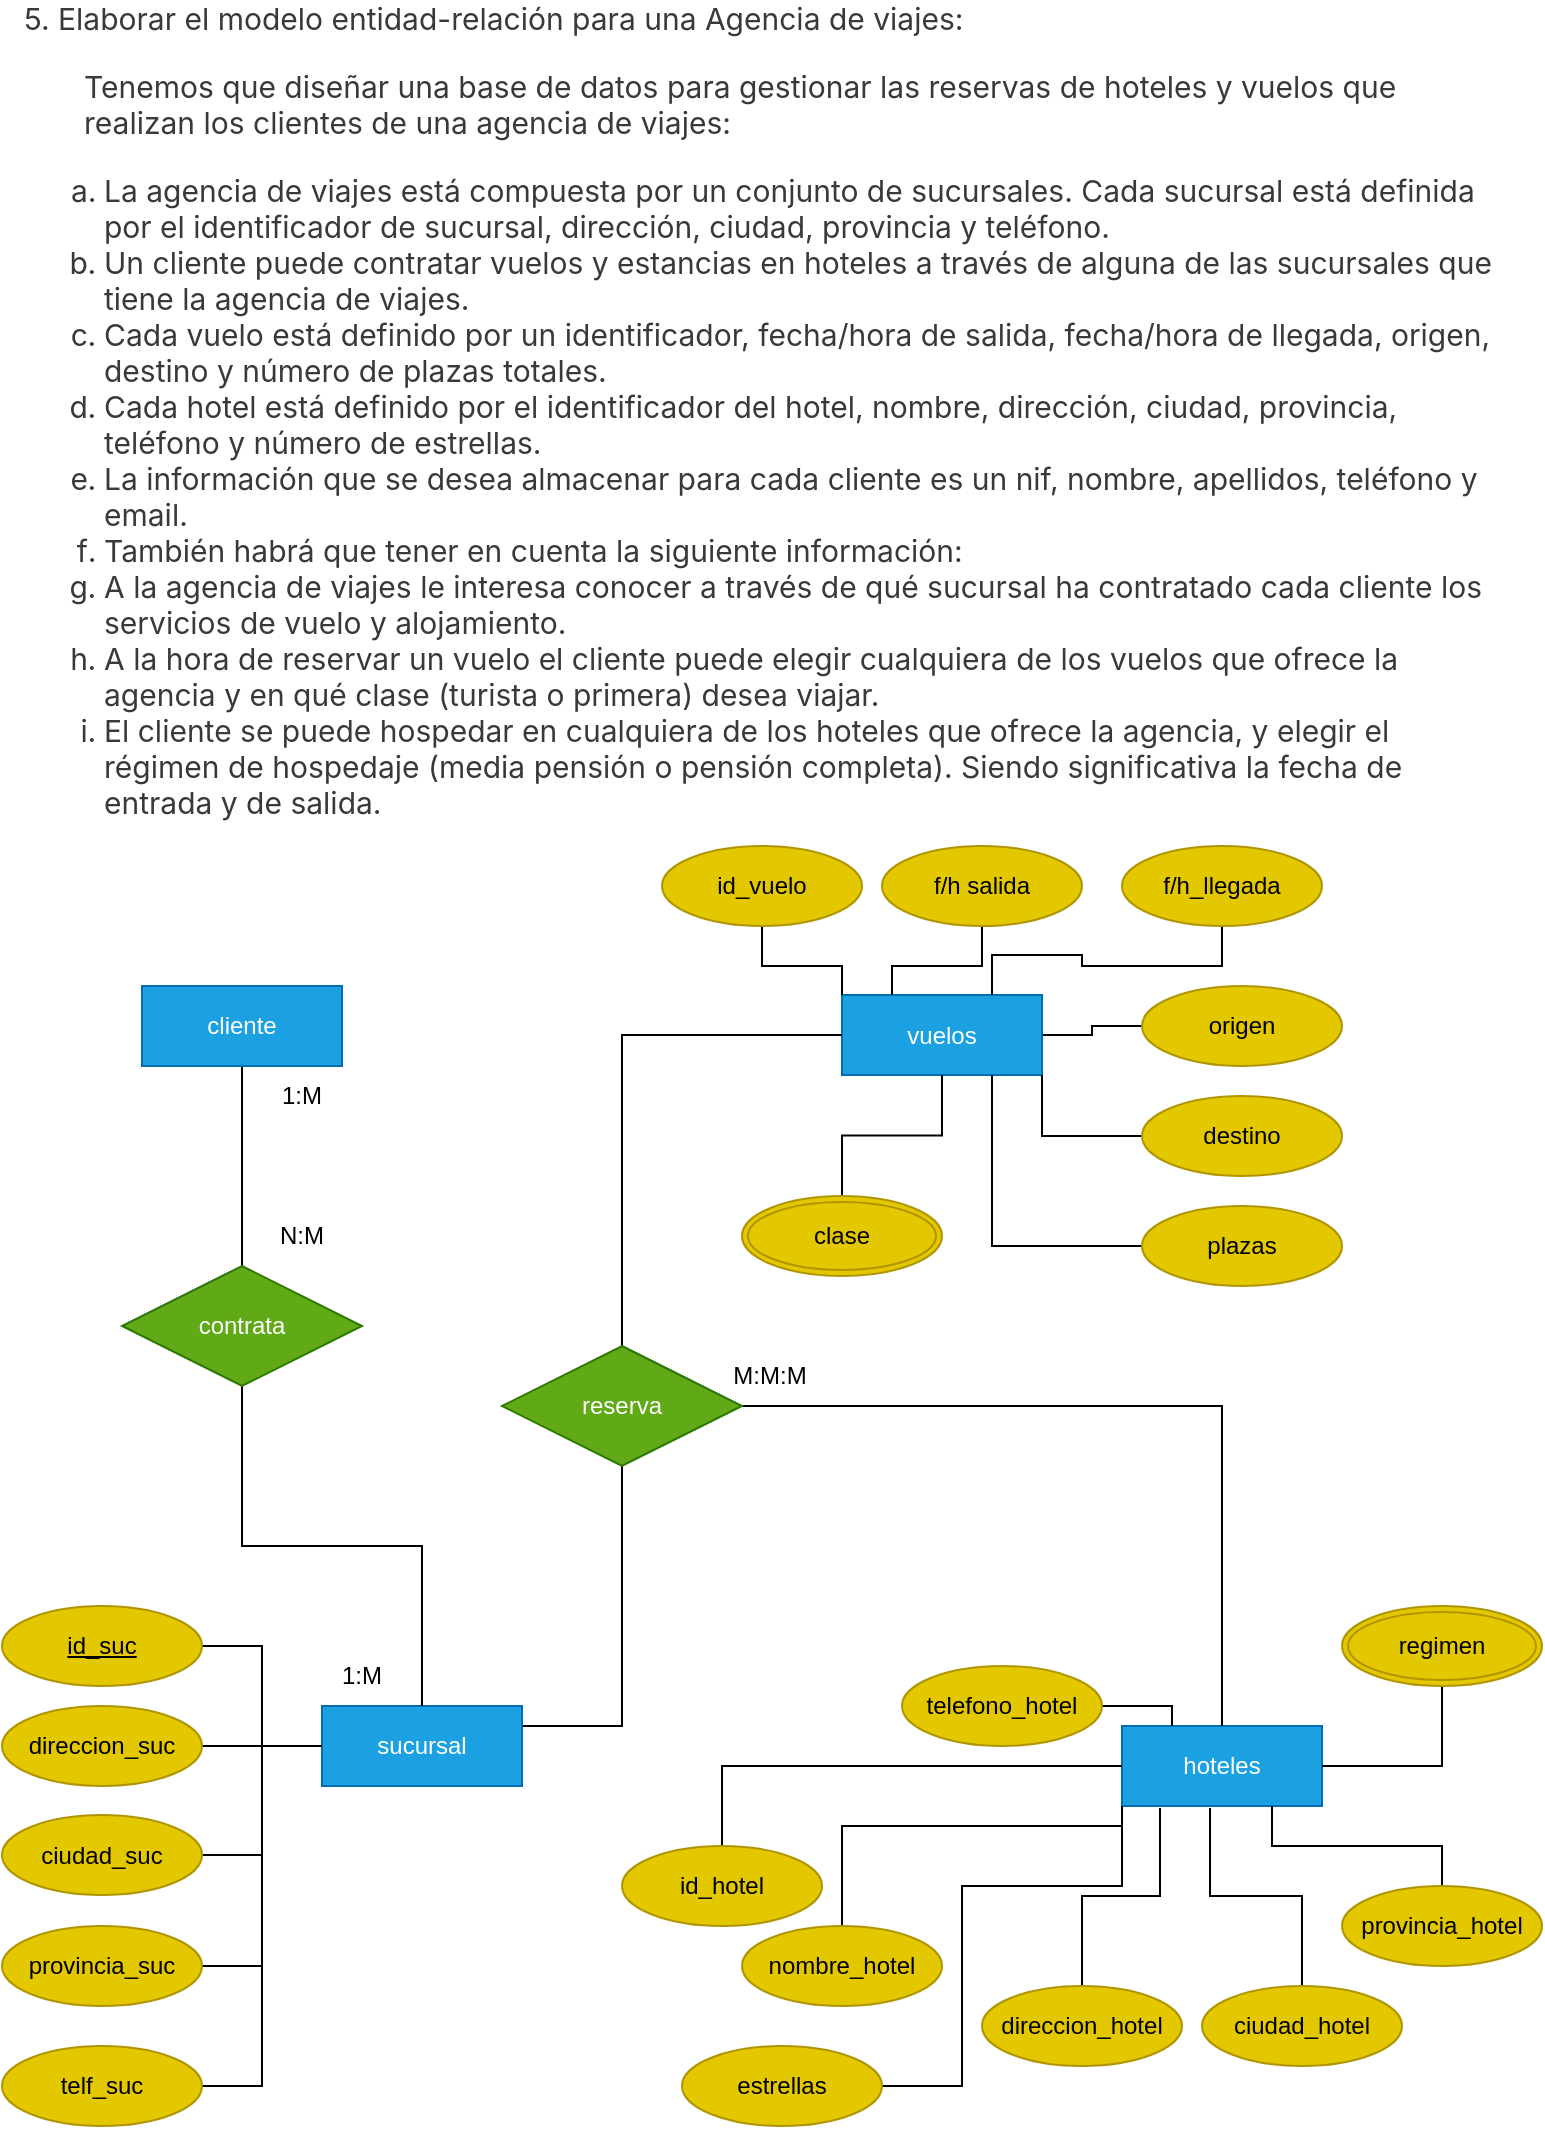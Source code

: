 <mxfile version="19.0.3" type="device"><diagram id="Tl6VG7vWwc2pcAbSCfb3" name="Página-1"><mxGraphModel dx="1422" dy="905" grid="1" gridSize="10" guides="1" tooltips="1" connect="1" arrows="1" fold="1" page="1" pageScale="1" pageWidth="827" pageHeight="1169" math="0" shadow="0"><root><mxCell id="0"/><mxCell id="1" parent="0"/><mxCell id="cq32jFVJ6eBw6IOvbczB-1" value="&lt;p style=&quot;box-sizing: border-box; margin-top: 0px; margin-bottom: 1rem; color: rgb(55, 58, 60); font-family: -apple-system, BlinkMacSystemFont, &amp;quot;Segoe UI&amp;quot;, Roboto, &amp;quot;Helvetica Neue&amp;quot;, Arial, sans-serif, &amp;quot;Apple Color Emoji&amp;quot;, &amp;quot;Segoe UI Emoji&amp;quot;, &amp;quot;Segoe UI Symbol&amp;quot;; font-size: 15px; text-align: left; background-color: rgb(255, 255, 255);&quot;&gt;5. Elaborar el modelo entidad-relación para una Agencia de viajes:&lt;/p&gt;&lt;div style=&quot;box-sizing: border-box; color: rgb(55, 58, 60); font-family: -apple-system, BlinkMacSystemFont, &amp;quot;Segoe UI&amp;quot;, Roboto, &amp;quot;Helvetica Neue&amp;quot;, Arial, sans-serif, &amp;quot;Apple Color Emoji&amp;quot;, &amp;quot;Segoe UI Emoji&amp;quot;, &amp;quot;Segoe UI Symbol&amp;quot;; font-size: 15px; text-align: left; background-color: rgb(255, 255, 255); margin-left: 30px;&quot; class=&quot;editor-indent&quot;&gt;&lt;p style=&quot;box-sizing: border-box; margin-top: 0px; margin-bottom: 1rem;&quot;&gt;Tenemos que diseñar una base de datos para gestionar las reservas de hoteles y vuelos que realizan los clientes de una agencia de viajes:&lt;/p&gt;&lt;/div&gt;&lt;p style=&quot;box-sizing: border-box; margin-top: 0px; margin-bottom: 1rem; color: rgb(55, 58, 60); font-family: -apple-system, BlinkMacSystemFont, &amp;quot;Segoe UI&amp;quot;, Roboto, &amp;quot;Helvetica Neue&amp;quot;, Arial, sans-serif, &amp;quot;Apple Color Emoji&amp;quot;, &amp;quot;Segoe UI Emoji&amp;quot;, &amp;quot;Segoe UI Symbol&amp;quot;; font-size: 15px; text-align: left; background-color: rgb(255, 255, 255);&quot;&gt;&lt;/p&gt;&lt;ol style=&quot;box-sizing: border-box; margin-top: 0px; margin-bottom: 1rem; color: rgb(55, 58, 60); font-family: -apple-system, BlinkMacSystemFont, &amp;quot;Segoe UI&amp;quot;, Roboto, &amp;quot;Helvetica Neue&amp;quot;, Arial, sans-serif, &amp;quot;Apple Color Emoji&amp;quot;, &amp;quot;Segoe UI Emoji&amp;quot;, &amp;quot;Segoe UI Symbol&amp;quot;; font-size: 15px; text-align: left; background-color: rgb(255, 255, 255); list-style-type: lower-alpha;&quot;&gt;&lt;li style=&quot;box-sizing: border-box;&quot;&gt;La agencia de viajes está compuesta por un conjunto de sucursales. Cada sucursal está definida por el identificador de sucursal, dirección, ciudad, provincia y teléfono.&lt;/li&gt;&lt;li style=&quot;box-sizing: border-box;&quot;&gt;Un cliente puede contratar vuelos y estancias en hoteles a través de alguna de las sucursales que tiene la agencia de viajes.&lt;/li&gt;&lt;li style=&quot;box-sizing: border-box;&quot;&gt;Cada vuelo está definido por un identificador, fecha/hora de salida, fecha/hora de llegada, origen, destino y número de plazas totales.&lt;/li&gt;&lt;li style=&quot;box-sizing: border-box;&quot;&gt;Cada hotel está definido por el identificador del hotel, nombre, dirección, ciudad, provincia, teléfono y número de estrellas.&lt;/li&gt;&lt;li style=&quot;box-sizing: border-box;&quot;&gt;La información que se desea almacenar para cada cliente es un nif, nombre, apellidos, teléfono y email.&lt;/li&gt;&lt;li style=&quot;box-sizing: border-box;&quot;&gt;También habrá que tener en cuenta la siguiente información:&lt;/li&gt;&lt;li style=&quot;box-sizing: border-box;&quot;&gt;A la agencia de viajes le interesa conocer a través de qué sucursal ha contratado cada cliente los servicios de vuelo y alojamiento.&lt;/li&gt;&lt;li style=&quot;box-sizing: border-box;&quot;&gt;A la hora de reservar un vuelo el cliente puede elegir cualquiera de los vuelos que ofrece la agencia y en qué clase (turista o primera) desea viajar.&lt;/li&gt;&lt;li style=&quot;box-sizing: border-box;&quot;&gt;El cliente se puede hospedar en cualquiera de los hoteles que ofrece la agencia, y elegir el régimen de hospedaje (media pensión o pensión completa). Siendo significativa la fecha de entrada y de salida.&lt;/li&gt;&lt;/ol&gt;" style="text;html=1;strokeColor=none;fillColor=none;align=center;verticalAlign=middle;whiteSpace=wrap;rounded=0;" parent="1" vertex="1"><mxGeometry x="40" y="40" width="740" height="400" as="geometry"/></mxCell><mxCell id="cq32jFVJ6eBw6IOvbczB-61" style="edgeStyle=orthogonalEdgeStyle;rounded=0;orthogonalLoop=1;jettySize=auto;html=1;exitX=1;exitY=0.25;exitDx=0;exitDy=0;entryX=0.5;entryY=1;entryDx=0;entryDy=0;endArrow=none;endFill=0;" parent="1" source="cq32jFVJ6eBw6IOvbczB-2" target="cq32jFVJ6eBw6IOvbczB-18" edge="1"><mxGeometry relative="1" as="geometry"/></mxCell><mxCell id="cq32jFVJ6eBw6IOvbczB-2" value="sucursal" style="whiteSpace=wrap;html=1;align=center;fillColor=#1ba1e2;fontColor=#ffffff;strokeColor=#006EAF;" parent="1" vertex="1"><mxGeometry x="190" y="880" width="100" height="40" as="geometry"/></mxCell><mxCell id="cq32jFVJ6eBw6IOvbczB-38" style="edgeStyle=orthogonalEdgeStyle;rounded=0;orthogonalLoop=1;jettySize=auto;html=1;exitX=1;exitY=0.5;exitDx=0;exitDy=0;entryX=0;entryY=0.5;entryDx=0;entryDy=0;endArrow=none;endFill=0;" parent="1" source="cq32jFVJ6eBw6IOvbczB-3" target="cq32jFVJ6eBw6IOvbczB-31" edge="1"><mxGeometry relative="1" as="geometry"/></mxCell><mxCell id="cq32jFVJ6eBw6IOvbczB-3" value="vuelos" style="whiteSpace=wrap;html=1;align=center;fillColor=#1ba1e2;fontColor=#ffffff;strokeColor=#006EAF;" parent="1" vertex="1"><mxGeometry x="450" y="524.5" width="100" height="40" as="geometry"/></mxCell><mxCell id="cq32jFVJ6eBw6IOvbczB-11" value="hoteles" style="whiteSpace=wrap;html=1;align=center;fillColor=#1ba1e2;fontColor=#ffffff;strokeColor=#006EAF;" parent="1" vertex="1"><mxGeometry x="590" y="890" width="100" height="40" as="geometry"/></mxCell><mxCell id="cq32jFVJ6eBw6IOvbczB-21" style="edgeStyle=orthogonalEdgeStyle;rounded=0;orthogonalLoop=1;jettySize=auto;html=1;exitX=1;exitY=0.5;exitDx=0;exitDy=0;entryX=0;entryY=0.5;entryDx=0;entryDy=0;endArrow=none;endFill=0;" parent="1" source="cq32jFVJ6eBw6IOvbczB-12" target="cq32jFVJ6eBw6IOvbczB-2" edge="1"><mxGeometry relative="1" as="geometry"/></mxCell><mxCell id="cq32jFVJ6eBw6IOvbczB-12" value="direccion_suc" style="ellipse;whiteSpace=wrap;html=1;align=center;fillColor=#e3c800;fontColor=#000000;strokeColor=#B09500;" parent="1" vertex="1"><mxGeometry x="30" y="880" width="100" height="40" as="geometry"/></mxCell><mxCell id="cq32jFVJ6eBw6IOvbczB-20" style="edgeStyle=orthogonalEdgeStyle;rounded=0;orthogonalLoop=1;jettySize=auto;html=1;exitX=1;exitY=0.5;exitDx=0;exitDy=0;entryX=0;entryY=0.5;entryDx=0;entryDy=0;endArrow=none;endFill=0;" parent="1" source="cq32jFVJ6eBw6IOvbczB-14" target="cq32jFVJ6eBw6IOvbczB-2" edge="1"><mxGeometry relative="1" as="geometry"/></mxCell><mxCell id="cq32jFVJ6eBw6IOvbczB-14" value="id_suc" style="ellipse;whiteSpace=wrap;html=1;align=center;fontStyle=4;fillColor=#e3c800;fontColor=#000000;strokeColor=#B09500;" parent="1" vertex="1"><mxGeometry x="30" y="830" width="100" height="40" as="geometry"/></mxCell><mxCell id="cq32jFVJ6eBw6IOvbczB-22" style="edgeStyle=orthogonalEdgeStyle;rounded=0;orthogonalLoop=1;jettySize=auto;html=1;exitX=1;exitY=0.5;exitDx=0;exitDy=0;entryX=0;entryY=0.5;entryDx=0;entryDy=0;endArrow=none;endFill=0;" parent="1" source="cq32jFVJ6eBw6IOvbczB-15" target="cq32jFVJ6eBw6IOvbczB-2" edge="1"><mxGeometry relative="1" as="geometry"/></mxCell><mxCell id="cq32jFVJ6eBw6IOvbczB-15" value="ciudad_suc" style="ellipse;whiteSpace=wrap;html=1;align=center;fillColor=#e3c800;fontColor=#000000;strokeColor=#B09500;" parent="1" vertex="1"><mxGeometry x="30" y="934.5" width="100" height="40" as="geometry"/></mxCell><mxCell id="cq32jFVJ6eBw6IOvbczB-23" style="edgeStyle=orthogonalEdgeStyle;rounded=0;orthogonalLoop=1;jettySize=auto;html=1;exitX=1;exitY=0.5;exitDx=0;exitDy=0;entryX=0;entryY=0.5;entryDx=0;entryDy=0;endArrow=none;endFill=0;" parent="1" source="cq32jFVJ6eBw6IOvbczB-16" target="cq32jFVJ6eBw6IOvbczB-2" edge="1"><mxGeometry relative="1" as="geometry"/></mxCell><mxCell id="cq32jFVJ6eBw6IOvbczB-16" value="provincia_suc" style="ellipse;whiteSpace=wrap;html=1;align=center;fillColor=#e3c800;fontColor=#000000;strokeColor=#B09500;" parent="1" vertex="1"><mxGeometry x="30" y="990" width="100" height="40" as="geometry"/></mxCell><mxCell id="cq32jFVJ6eBw6IOvbczB-24" style="edgeStyle=orthogonalEdgeStyle;rounded=0;orthogonalLoop=1;jettySize=auto;html=1;exitX=1;exitY=0.5;exitDx=0;exitDy=0;entryX=0;entryY=0.5;entryDx=0;entryDy=0;endArrow=none;endFill=0;" parent="1" source="cq32jFVJ6eBw6IOvbczB-17" target="cq32jFVJ6eBw6IOvbczB-2" edge="1"><mxGeometry relative="1" as="geometry"/></mxCell><mxCell id="cq32jFVJ6eBw6IOvbczB-17" value="telf_suc" style="ellipse;whiteSpace=wrap;html=1;align=center;fillColor=#e3c800;fontColor=#000000;strokeColor=#B09500;" parent="1" vertex="1"><mxGeometry x="30" y="1050" width="100" height="40" as="geometry"/></mxCell><mxCell id="cq32jFVJ6eBw6IOvbczB-62" style="edgeStyle=orthogonalEdgeStyle;rounded=0;orthogonalLoop=1;jettySize=auto;html=1;exitX=0.5;exitY=0;exitDx=0;exitDy=0;entryX=0;entryY=0.5;entryDx=0;entryDy=0;endArrow=none;endFill=0;" parent="1" source="cq32jFVJ6eBw6IOvbczB-18" target="cq32jFVJ6eBw6IOvbczB-3" edge="1"><mxGeometry relative="1" as="geometry"/></mxCell><mxCell id="cq32jFVJ6eBw6IOvbczB-63" style="edgeStyle=orthogonalEdgeStyle;rounded=0;orthogonalLoop=1;jettySize=auto;html=1;exitX=1;exitY=0.5;exitDx=0;exitDy=0;endArrow=none;endFill=0;entryX=0.5;entryY=0;entryDx=0;entryDy=0;" parent="1" source="cq32jFVJ6eBw6IOvbczB-18" target="cq32jFVJ6eBw6IOvbczB-11" edge="1"><mxGeometry relative="1" as="geometry"><mxPoint x="680" y="860" as="targetPoint"/></mxGeometry></mxCell><mxCell id="cq32jFVJ6eBw6IOvbczB-18" value="reserva" style="shape=rhombus;perimeter=rhombusPerimeter;whiteSpace=wrap;html=1;align=center;fillColor=#60a917;fontColor=#ffffff;strokeColor=#2D7600;" parent="1" vertex="1"><mxGeometry x="280" y="700" width="120" height="60" as="geometry"/></mxCell><mxCell id="cq32jFVJ6eBw6IOvbczB-41" style="edgeStyle=orthogonalEdgeStyle;rounded=0;orthogonalLoop=1;jettySize=auto;html=1;exitX=0;exitY=0.5;exitDx=0;exitDy=0;entryX=0.75;entryY=1;entryDx=0;entryDy=0;endArrow=none;endFill=0;" parent="1" source="cq32jFVJ6eBw6IOvbczB-29" target="cq32jFVJ6eBw6IOvbczB-3" edge="1"><mxGeometry relative="1" as="geometry"/></mxCell><mxCell id="cq32jFVJ6eBw6IOvbczB-29" value="plazas" style="ellipse;whiteSpace=wrap;html=1;align=center;fillColor=#e3c800;fontColor=#000000;strokeColor=#B09500;" parent="1" vertex="1"><mxGeometry x="600" y="630" width="100" height="40" as="geometry"/></mxCell><mxCell id="cq32jFVJ6eBw6IOvbczB-40" style="edgeStyle=orthogonalEdgeStyle;rounded=0;orthogonalLoop=1;jettySize=auto;html=1;exitX=0;exitY=0.5;exitDx=0;exitDy=0;entryX=1;entryY=1;entryDx=0;entryDy=0;endArrow=none;endFill=0;" parent="1" source="cq32jFVJ6eBw6IOvbczB-30" target="cq32jFVJ6eBw6IOvbczB-3" edge="1"><mxGeometry relative="1" as="geometry"/></mxCell><mxCell id="cq32jFVJ6eBw6IOvbczB-30" value="destino" style="ellipse;whiteSpace=wrap;html=1;align=center;fillColor=#e3c800;fontColor=#000000;strokeColor=#B09500;" parent="1" vertex="1"><mxGeometry x="600" y="575" width="100" height="40" as="geometry"/></mxCell><mxCell id="cq32jFVJ6eBw6IOvbczB-31" value="origen" style="ellipse;whiteSpace=wrap;html=1;align=center;fillColor=#e3c800;fontColor=#000000;strokeColor=#B09500;" parent="1" vertex="1"><mxGeometry x="600" y="520" width="100" height="40" as="geometry"/></mxCell><mxCell id="cq32jFVJ6eBw6IOvbczB-37" style="edgeStyle=orthogonalEdgeStyle;rounded=0;orthogonalLoop=1;jettySize=auto;html=1;exitX=0.5;exitY=1;exitDx=0;exitDy=0;entryX=0.75;entryY=0;entryDx=0;entryDy=0;endArrow=none;endFill=0;" parent="1" source="cq32jFVJ6eBw6IOvbczB-32" target="cq32jFVJ6eBw6IOvbczB-3" edge="1"><mxGeometry relative="1" as="geometry"/></mxCell><mxCell id="cq32jFVJ6eBw6IOvbczB-32" value="f/h_llegada" style="ellipse;whiteSpace=wrap;html=1;align=center;fillColor=#e3c800;fontColor=#000000;strokeColor=#B09500;" parent="1" vertex="1"><mxGeometry x="590" y="450" width="100" height="40" as="geometry"/></mxCell><mxCell id="cq32jFVJ6eBw6IOvbczB-36" style="edgeStyle=orthogonalEdgeStyle;rounded=0;orthogonalLoop=1;jettySize=auto;html=1;exitX=0.5;exitY=1;exitDx=0;exitDy=0;entryX=0.25;entryY=0;entryDx=0;entryDy=0;endArrow=none;endFill=0;" parent="1" source="cq32jFVJ6eBw6IOvbczB-33" target="cq32jFVJ6eBw6IOvbczB-3" edge="1"><mxGeometry relative="1" as="geometry"/></mxCell><mxCell id="cq32jFVJ6eBw6IOvbczB-33" value="f/h salida" style="ellipse;whiteSpace=wrap;html=1;align=center;fillColor=#e3c800;fontColor=#000000;strokeColor=#B09500;" parent="1" vertex="1"><mxGeometry x="470" y="450" width="100" height="40" as="geometry"/></mxCell><mxCell id="cq32jFVJ6eBw6IOvbczB-35" style="edgeStyle=orthogonalEdgeStyle;rounded=0;orthogonalLoop=1;jettySize=auto;html=1;exitX=0.5;exitY=1;exitDx=0;exitDy=0;entryX=0;entryY=0;entryDx=0;entryDy=0;endArrow=none;endFill=0;" parent="1" source="cq32jFVJ6eBw6IOvbczB-34" target="cq32jFVJ6eBw6IOvbczB-3" edge="1"><mxGeometry relative="1" as="geometry"/></mxCell><mxCell id="cq32jFVJ6eBw6IOvbczB-34" value="id_vuelo" style="ellipse;whiteSpace=wrap;html=1;align=center;fillColor=#e3c800;fontColor=#000000;strokeColor=#B09500;" parent="1" vertex="1"><mxGeometry x="360" y="450" width="100" height="40" as="geometry"/></mxCell><mxCell id="cq32jFVJ6eBw6IOvbczB-56" style="edgeStyle=orthogonalEdgeStyle;rounded=0;orthogonalLoop=1;jettySize=auto;html=1;exitX=1;exitY=0.5;exitDx=0;exitDy=0;entryX=0;entryY=1;entryDx=0;entryDy=0;endArrow=none;endFill=0;" parent="1" source="cq32jFVJ6eBw6IOvbczB-42" target="cq32jFVJ6eBw6IOvbczB-11" edge="1"><mxGeometry relative="1" as="geometry"><Array as="points"><mxPoint x="510" y="1070"/><mxPoint x="510" y="970"/><mxPoint x="590" y="970"/></Array></mxGeometry></mxCell><mxCell id="cq32jFVJ6eBw6IOvbczB-42" value="estrellas" style="ellipse;whiteSpace=wrap;html=1;align=center;fillColor=#e3c800;fontColor=#000000;strokeColor=#B09500;" parent="1" vertex="1"><mxGeometry x="370" y="1050" width="100" height="40" as="geometry"/></mxCell><mxCell id="cq32jFVJ6eBw6IOvbczB-55" style="edgeStyle=orthogonalEdgeStyle;rounded=0;orthogonalLoop=1;jettySize=auto;html=1;exitX=1;exitY=0.5;exitDx=0;exitDy=0;entryX=0.25;entryY=0;entryDx=0;entryDy=0;endArrow=none;endFill=0;" parent="1" source="cq32jFVJ6eBw6IOvbczB-43" target="cq32jFVJ6eBw6IOvbczB-11" edge="1"><mxGeometry relative="1" as="geometry"/></mxCell><mxCell id="cq32jFVJ6eBw6IOvbczB-43" value="telefono_hotel" style="ellipse;whiteSpace=wrap;html=1;align=center;fillColor=#e3c800;fontColor=#000000;strokeColor=#B09500;" parent="1" vertex="1"><mxGeometry x="480" y="860" width="100" height="40" as="geometry"/></mxCell><mxCell id="cq32jFVJ6eBw6IOvbczB-54" style="edgeStyle=orthogonalEdgeStyle;rounded=0;orthogonalLoop=1;jettySize=auto;html=1;exitX=0.5;exitY=0;exitDx=0;exitDy=0;entryX=0.75;entryY=1;entryDx=0;entryDy=0;endArrow=none;endFill=0;" parent="1" source="cq32jFVJ6eBw6IOvbczB-44" target="cq32jFVJ6eBw6IOvbczB-11" edge="1"><mxGeometry relative="1" as="geometry"/></mxCell><mxCell id="cq32jFVJ6eBw6IOvbczB-44" value="provincia_hotel" style="ellipse;whiteSpace=wrap;html=1;align=center;fillColor=#e3c800;fontColor=#000000;strokeColor=#B09500;" parent="1" vertex="1"><mxGeometry x="700" y="970" width="100" height="40" as="geometry"/></mxCell><mxCell id="cq32jFVJ6eBw6IOvbczB-52" style="edgeStyle=orthogonalEdgeStyle;rounded=0;orthogonalLoop=1;jettySize=auto;html=1;exitX=0.5;exitY=0;exitDx=0;exitDy=0;entryX=0.44;entryY=1.025;entryDx=0;entryDy=0;entryPerimeter=0;endArrow=none;endFill=0;" parent="1" source="cq32jFVJ6eBw6IOvbczB-45" target="cq32jFVJ6eBw6IOvbczB-11" edge="1"><mxGeometry relative="1" as="geometry"/></mxCell><mxCell id="cq32jFVJ6eBw6IOvbczB-45" value="ciudad_hotel" style="ellipse;whiteSpace=wrap;html=1;align=center;fillColor=#e3c800;fontColor=#000000;strokeColor=#B09500;" parent="1" vertex="1"><mxGeometry x="630" y="1020" width="100" height="40" as="geometry"/></mxCell><mxCell id="cq32jFVJ6eBw6IOvbczB-51" style="edgeStyle=orthogonalEdgeStyle;rounded=0;orthogonalLoop=1;jettySize=auto;html=1;exitX=0.5;exitY=0;exitDx=0;exitDy=0;entryX=0.19;entryY=1.025;entryDx=0;entryDy=0;entryPerimeter=0;endArrow=none;endFill=0;" parent="1" source="cq32jFVJ6eBw6IOvbczB-46" target="cq32jFVJ6eBw6IOvbczB-11" edge="1"><mxGeometry relative="1" as="geometry"/></mxCell><mxCell id="cq32jFVJ6eBw6IOvbczB-46" value="direccion_hotel" style="ellipse;whiteSpace=wrap;html=1;align=center;fillColor=#e3c800;fontColor=#000000;strokeColor=#B09500;" parent="1" vertex="1"><mxGeometry x="520" y="1020" width="100" height="40" as="geometry"/></mxCell><mxCell id="cq32jFVJ6eBw6IOvbczB-50" style="edgeStyle=orthogonalEdgeStyle;rounded=0;orthogonalLoop=1;jettySize=auto;html=1;exitX=0.5;exitY=0;exitDx=0;exitDy=0;entryX=0;entryY=1;entryDx=0;entryDy=0;endArrow=none;endFill=0;" parent="1" source="cq32jFVJ6eBw6IOvbczB-47" target="cq32jFVJ6eBw6IOvbczB-11" edge="1"><mxGeometry relative="1" as="geometry"><Array as="points"><mxPoint x="450" y="940"/><mxPoint x="590" y="940"/></Array></mxGeometry></mxCell><mxCell id="cq32jFVJ6eBw6IOvbczB-47" value="nombre_hotel" style="ellipse;whiteSpace=wrap;html=1;align=center;fillColor=#e3c800;fontColor=#000000;strokeColor=#B09500;" parent="1" vertex="1"><mxGeometry x="400" y="990" width="100" height="40" as="geometry"/></mxCell><mxCell id="cq32jFVJ6eBw6IOvbczB-49" style="edgeStyle=orthogonalEdgeStyle;rounded=0;orthogonalLoop=1;jettySize=auto;html=1;exitX=0.5;exitY=0;exitDx=0;exitDy=0;entryX=0;entryY=0.5;entryDx=0;entryDy=0;endArrow=none;endFill=0;" parent="1" source="cq32jFVJ6eBw6IOvbczB-48" target="cq32jFVJ6eBw6IOvbczB-11" edge="1"><mxGeometry relative="1" as="geometry"/></mxCell><mxCell id="cq32jFVJ6eBw6IOvbczB-48" value="id_hotel" style="ellipse;whiteSpace=wrap;html=1;align=center;fillColor=#e3c800;fontColor=#000000;strokeColor=#B09500;" parent="1" vertex="1"><mxGeometry x="340" y="950" width="100" height="40" as="geometry"/></mxCell><mxCell id="cq32jFVJ6eBw6IOvbczB-59" style="edgeStyle=orthogonalEdgeStyle;rounded=0;orthogonalLoop=1;jettySize=auto;html=1;exitX=0.5;exitY=1;exitDx=0;exitDy=0;entryX=0.5;entryY=0;entryDx=0;entryDy=0;endArrow=none;endFill=0;" parent="1" source="cq32jFVJ6eBw6IOvbczB-57" target="cq32jFVJ6eBw6IOvbczB-58" edge="1"><mxGeometry relative="1" as="geometry"/></mxCell><mxCell id="cq32jFVJ6eBw6IOvbczB-57" value="cliente" style="whiteSpace=wrap;html=1;align=center;fillColor=#1ba1e2;fontColor=#ffffff;strokeColor=#006EAF;" parent="1" vertex="1"><mxGeometry x="100" y="520" width="100" height="40" as="geometry"/></mxCell><mxCell id="cq32jFVJ6eBw6IOvbczB-60" style="edgeStyle=orthogonalEdgeStyle;rounded=0;orthogonalLoop=1;jettySize=auto;html=1;exitX=0.5;exitY=1;exitDx=0;exitDy=0;entryX=0.5;entryY=0;entryDx=0;entryDy=0;endArrow=none;endFill=0;" parent="1" source="cq32jFVJ6eBw6IOvbczB-58" target="cq32jFVJ6eBw6IOvbczB-2" edge="1"><mxGeometry relative="1" as="geometry"/></mxCell><mxCell id="cq32jFVJ6eBw6IOvbczB-58" value="contrata" style="shape=rhombus;perimeter=rhombusPerimeter;whiteSpace=wrap;html=1;align=center;fillColor=#60a917;fontColor=#ffffff;strokeColor=#2D7600;" parent="1" vertex="1"><mxGeometry x="90" y="660" width="120" height="60" as="geometry"/></mxCell><mxCell id="cq32jFVJ6eBw6IOvbczB-65" style="edgeStyle=orthogonalEdgeStyle;rounded=0;orthogonalLoop=1;jettySize=auto;html=1;exitX=0.5;exitY=0;exitDx=0;exitDy=0;entryX=0.5;entryY=1;entryDx=0;entryDy=0;endArrow=none;endFill=0;" parent="1" source="cq32jFVJ6eBw6IOvbczB-64" target="cq32jFVJ6eBw6IOvbczB-3" edge="1"><mxGeometry relative="1" as="geometry"/></mxCell><mxCell id="cq32jFVJ6eBw6IOvbczB-64" value="clase" style="ellipse;shape=doubleEllipse;margin=3;whiteSpace=wrap;html=1;align=center;fillColor=#e3c800;fontColor=#000000;strokeColor=#B09500;" parent="1" vertex="1"><mxGeometry x="400" y="625" width="100" height="40" as="geometry"/></mxCell><mxCell id="cq32jFVJ6eBw6IOvbczB-67" style="edgeStyle=orthogonalEdgeStyle;rounded=0;orthogonalLoop=1;jettySize=auto;html=1;exitX=0.5;exitY=1;exitDx=0;exitDy=0;entryX=1;entryY=0.5;entryDx=0;entryDy=0;endArrow=none;endFill=0;" parent="1" source="cq32jFVJ6eBw6IOvbczB-66" target="cq32jFVJ6eBw6IOvbczB-11" edge="1"><mxGeometry relative="1" as="geometry"/></mxCell><mxCell id="cq32jFVJ6eBw6IOvbczB-66" value="regimen" style="ellipse;shape=doubleEllipse;margin=3;whiteSpace=wrap;html=1;align=center;fillColor=#e3c800;fontColor=#000000;strokeColor=#B09500;" parent="1" vertex="1"><mxGeometry x="700" y="830" width="100" height="40" as="geometry"/></mxCell><mxCell id="DDVAKCyRGhavBmDafoEt-13" value="1:M" style="text;html=1;strokeColor=none;fillColor=none;align=center;verticalAlign=middle;whiteSpace=wrap;rounded=0;" vertex="1" parent="1"><mxGeometry x="180" y="850" width="60" height="30" as="geometry"/></mxCell><mxCell id="DDVAKCyRGhavBmDafoEt-14" value="1:M" style="text;html=1;strokeColor=none;fillColor=none;align=center;verticalAlign=middle;whiteSpace=wrap;rounded=0;" vertex="1" parent="1"><mxGeometry x="150" y="560" width="60" height="30" as="geometry"/></mxCell><mxCell id="DDVAKCyRGhavBmDafoEt-23" value="N:M" style="text;html=1;strokeColor=none;fillColor=none;align=center;verticalAlign=middle;whiteSpace=wrap;rounded=0;" vertex="1" parent="1"><mxGeometry x="150" y="630" width="60" height="30" as="geometry"/></mxCell><mxCell id="DDVAKCyRGhavBmDafoEt-24" value="M:M:M" style="text;html=1;strokeColor=none;fillColor=none;align=center;verticalAlign=middle;whiteSpace=wrap;rounded=0;" vertex="1" parent="1"><mxGeometry x="384" y="700" width="60" height="30" as="geometry"/></mxCell></root></mxGraphModel></diagram></mxfile>